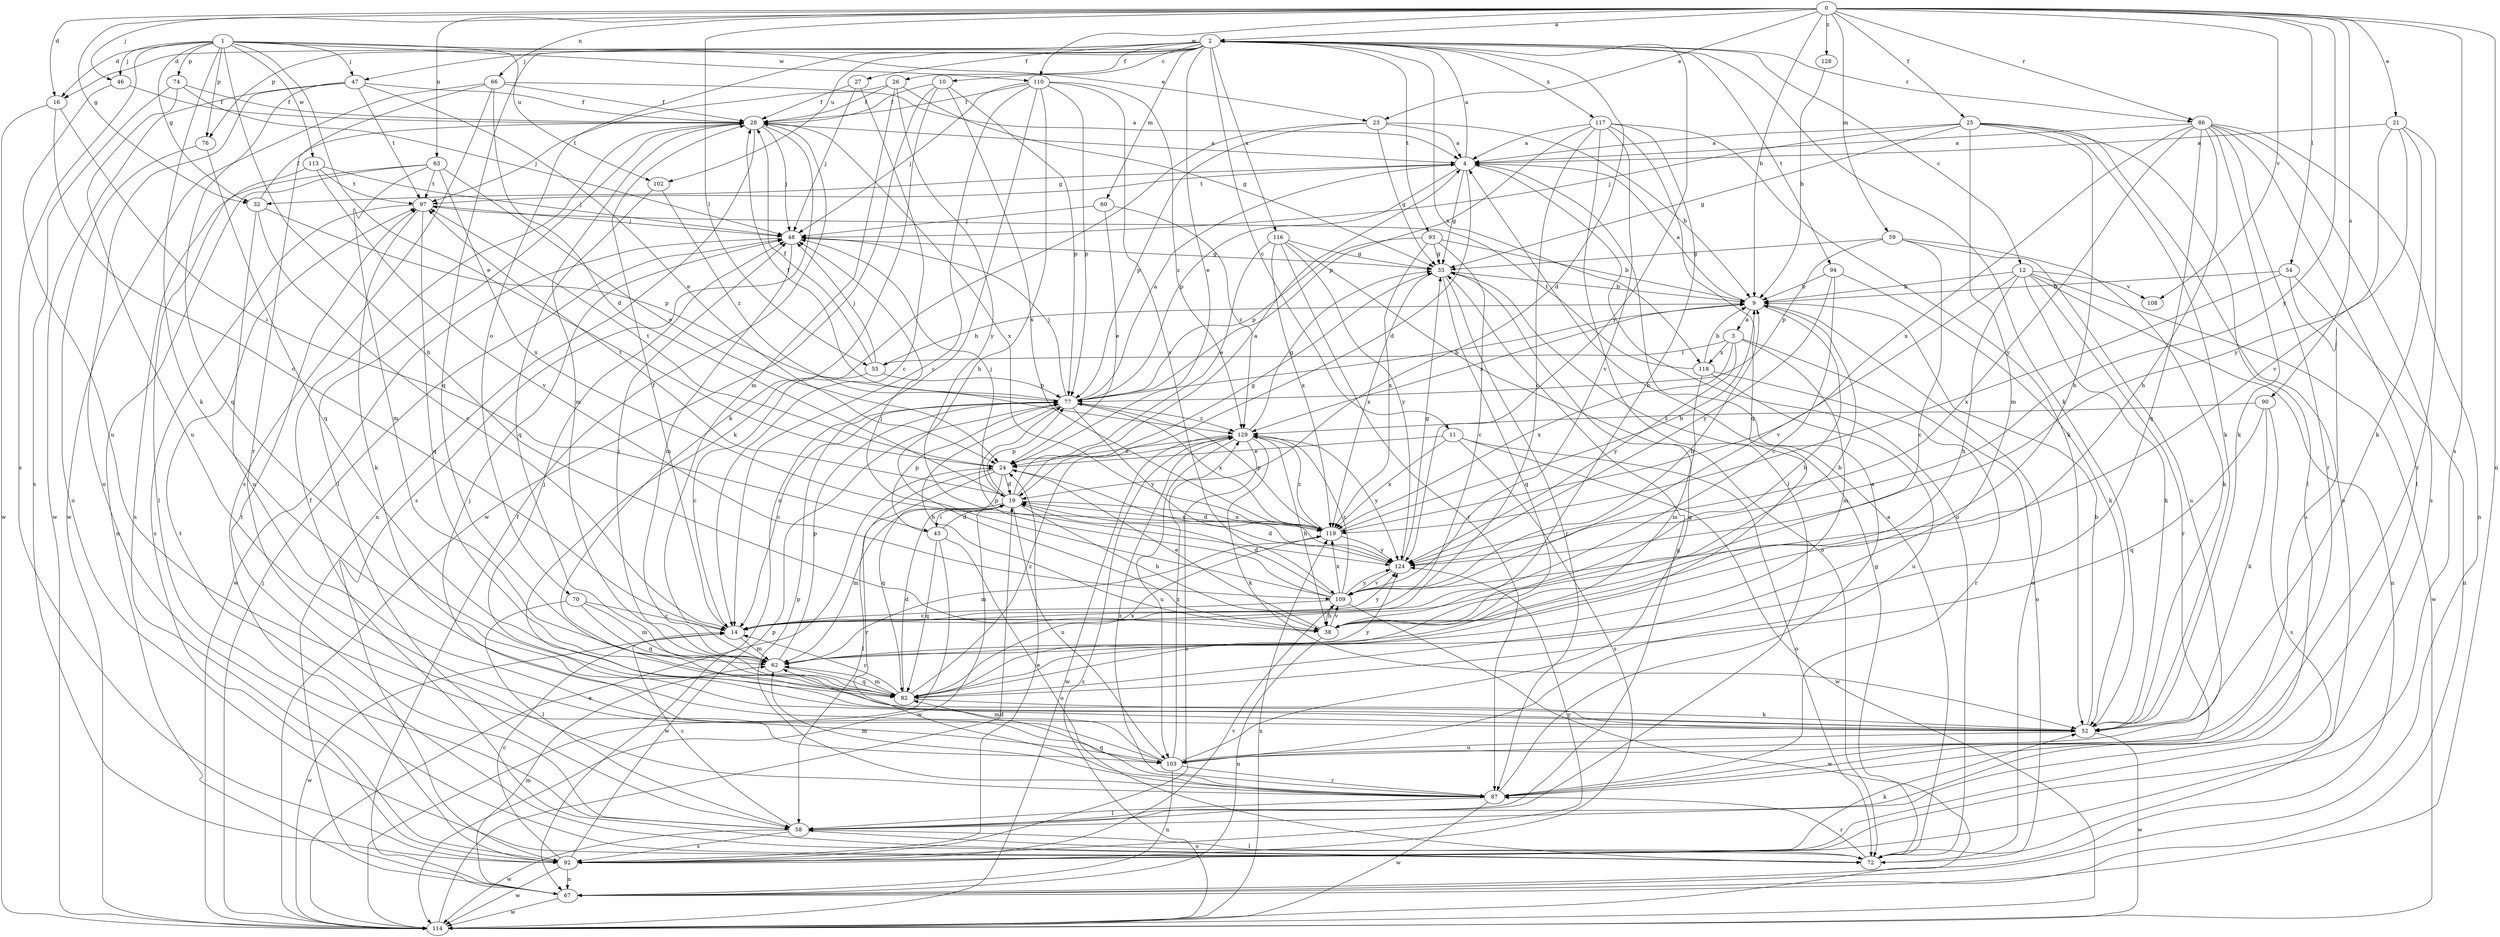 strict digraph  {
0;
1;
2;
3;
4;
9;
10;
11;
12;
14;
16;
19;
21;
23;
24;
25;
26;
27;
28;
32;
33;
38;
43;
46;
47;
48;
52;
54;
55;
58;
59;
60;
62;
63;
66;
67;
70;
72;
74;
76;
77;
82;
86;
87;
90;
92;
93;
94;
97;
102;
103;
108;
109;
110;
113;
114;
116;
117;
118;
119;
124;
128;
129;
0 -> 2  [label=a];
0 -> 9  [label=b];
0 -> 16  [label=d];
0 -> 21  [label=e];
0 -> 23  [label=e];
0 -> 25  [label=f];
0 -> 32  [label=g];
0 -> 46  [label=j];
0 -> 54  [label=l];
0 -> 55  [label=l];
0 -> 59  [label=m];
0 -> 63  [label=n];
0 -> 66  [label=n];
0 -> 67  [label=n];
0 -> 86  [label=r];
0 -> 90  [label=s];
0 -> 92  [label=s];
0 -> 108  [label=v];
0 -> 110  [label=w];
0 -> 124  [label=y];
0 -> 128  [label=z];
1 -> 16  [label=d];
1 -> 23  [label=e];
1 -> 24  [label=e];
1 -> 32  [label=g];
1 -> 38  [label=h];
1 -> 46  [label=j];
1 -> 47  [label=j];
1 -> 52  [label=k];
1 -> 74  [label=p];
1 -> 76  [label=p];
1 -> 92  [label=s];
1 -> 102  [label=u];
1 -> 110  [label=w];
1 -> 113  [label=w];
2 -> 10  [label=c];
2 -> 11  [label=c];
2 -> 12  [label=c];
2 -> 16  [label=d];
2 -> 19  [label=d];
2 -> 24  [label=e];
2 -> 26  [label=f];
2 -> 27  [label=f];
2 -> 47  [label=j];
2 -> 52  [label=k];
2 -> 60  [label=m];
2 -> 70  [label=o];
2 -> 76  [label=p];
2 -> 82  [label=q];
2 -> 86  [label=r];
2 -> 93  [label=t];
2 -> 94  [label=t];
2 -> 102  [label=u];
2 -> 116  [label=x];
2 -> 117  [label=x];
2 -> 118  [label=x];
2 -> 124  [label=y];
3 -> 55  [label=l];
3 -> 62  [label=m];
3 -> 72  [label=o];
3 -> 118  [label=x];
3 -> 119  [label=x];
3 -> 124  [label=y];
4 -> 2  [label=a];
4 -> 19  [label=d];
4 -> 32  [label=g];
4 -> 33  [label=g];
4 -> 72  [label=o];
4 -> 77  [label=p];
4 -> 97  [label=t];
9 -> 3  [label=a];
9 -> 4  [label=a];
9 -> 38  [label=h];
9 -> 72  [label=o];
9 -> 129  [label=z];
10 -> 28  [label=f];
10 -> 52  [label=k];
10 -> 77  [label=p];
10 -> 114  [label=w];
10 -> 119  [label=x];
11 -> 24  [label=e];
11 -> 72  [label=o];
11 -> 92  [label=s];
11 -> 114  [label=w];
11 -> 119  [label=x];
12 -> 9  [label=b];
12 -> 38  [label=h];
12 -> 52  [label=k];
12 -> 67  [label=n];
12 -> 87  [label=r];
12 -> 108  [label=v];
12 -> 109  [label=v];
12 -> 114  [label=w];
14 -> 28  [label=f];
14 -> 62  [label=m];
14 -> 114  [label=w];
14 -> 124  [label=y];
16 -> 14  [label=c];
16 -> 43  [label=i];
16 -> 114  [label=w];
19 -> 4  [label=a];
19 -> 33  [label=g];
19 -> 38  [label=h];
19 -> 43  [label=i];
19 -> 48  [label=j];
19 -> 62  [label=m];
19 -> 77  [label=p];
19 -> 97  [label=t];
19 -> 103  [label=u];
19 -> 114  [label=w];
19 -> 119  [label=x];
21 -> 4  [label=a];
21 -> 52  [label=k];
21 -> 87  [label=r];
21 -> 109  [label=v];
21 -> 124  [label=y];
23 -> 4  [label=a];
23 -> 9  [label=b];
23 -> 33  [label=g];
23 -> 52  [label=k];
23 -> 77  [label=p];
24 -> 19  [label=d];
24 -> 58  [label=l];
24 -> 82  [label=q];
24 -> 87  [label=r];
24 -> 97  [label=t];
24 -> 124  [label=y];
25 -> 4  [label=a];
25 -> 33  [label=g];
25 -> 38  [label=h];
25 -> 48  [label=j];
25 -> 52  [label=k];
25 -> 58  [label=l];
25 -> 62  [label=m];
25 -> 72  [label=o];
26 -> 28  [label=f];
26 -> 33  [label=g];
26 -> 62  [label=m];
26 -> 97  [label=t];
26 -> 124  [label=y];
27 -> 14  [label=c];
27 -> 28  [label=f];
27 -> 48  [label=j];
28 -> 4  [label=a];
28 -> 48  [label=j];
28 -> 58  [label=l];
28 -> 62  [label=m];
28 -> 67  [label=n];
28 -> 92  [label=s];
28 -> 119  [label=x];
32 -> 14  [label=c];
32 -> 28  [label=f];
32 -> 77  [label=p];
32 -> 103  [label=u];
33 -> 9  [label=b];
33 -> 82  [label=q];
33 -> 87  [label=r];
33 -> 119  [label=x];
38 -> 9  [label=b];
38 -> 24  [label=e];
38 -> 67  [label=n];
38 -> 109  [label=v];
43 -> 19  [label=d];
43 -> 72  [label=o];
43 -> 77  [label=p];
43 -> 82  [label=q];
43 -> 114  [label=w];
46 -> 28  [label=f];
46 -> 103  [label=u];
47 -> 24  [label=e];
47 -> 28  [label=f];
47 -> 72  [label=o];
47 -> 82  [label=q];
47 -> 97  [label=t];
47 -> 114  [label=w];
48 -> 33  [label=g];
48 -> 62  [label=m];
48 -> 114  [label=w];
52 -> 9  [label=b];
52 -> 48  [label=j];
52 -> 103  [label=u];
52 -> 114  [label=w];
54 -> 9  [label=b];
54 -> 67  [label=n];
54 -> 103  [label=u];
54 -> 119  [label=x];
55 -> 9  [label=b];
55 -> 14  [label=c];
55 -> 28  [label=f];
55 -> 48  [label=j];
55 -> 77  [label=p];
58 -> 14  [label=c];
58 -> 33  [label=g];
58 -> 72  [label=o];
58 -> 92  [label=s];
58 -> 97  [label=t];
58 -> 114  [label=w];
59 -> 14  [label=c];
59 -> 33  [label=g];
59 -> 52  [label=k];
59 -> 77  [label=p];
59 -> 103  [label=u];
60 -> 24  [label=e];
60 -> 48  [label=j];
60 -> 129  [label=z];
62 -> 48  [label=j];
62 -> 77  [label=p];
62 -> 82  [label=q];
63 -> 24  [label=e];
63 -> 62  [label=m];
63 -> 67  [label=n];
63 -> 92  [label=s];
63 -> 97  [label=t];
63 -> 119  [label=x];
66 -> 4  [label=a];
66 -> 19  [label=d];
66 -> 28  [label=f];
66 -> 87  [label=r];
66 -> 92  [label=s];
66 -> 114  [label=w];
67 -> 28  [label=f];
67 -> 62  [label=m];
67 -> 114  [label=w];
70 -> 14  [label=c];
70 -> 58  [label=l];
70 -> 62  [label=m];
70 -> 82  [label=q];
72 -> 4  [label=a];
72 -> 28  [label=f];
72 -> 33  [label=g];
72 -> 58  [label=l];
72 -> 87  [label=r];
72 -> 97  [label=t];
74 -> 28  [label=f];
74 -> 48  [label=j];
74 -> 92  [label=s];
74 -> 103  [label=u];
76 -> 72  [label=o];
76 -> 82  [label=q];
77 -> 4  [label=a];
77 -> 9  [label=b];
77 -> 14  [label=c];
77 -> 28  [label=f];
77 -> 38  [label=h];
77 -> 48  [label=j];
77 -> 119  [label=x];
77 -> 124  [label=y];
77 -> 129  [label=z];
82 -> 14  [label=c];
82 -> 19  [label=d];
82 -> 52  [label=k];
82 -> 62  [label=m];
82 -> 119  [label=x];
82 -> 124  [label=y];
82 -> 129  [label=z];
86 -> 4  [label=a];
86 -> 38  [label=h];
86 -> 52  [label=k];
86 -> 58  [label=l];
86 -> 67  [label=n];
86 -> 82  [label=q];
86 -> 87  [label=r];
86 -> 92  [label=s];
86 -> 119  [label=x];
86 -> 124  [label=y];
87 -> 4  [label=a];
87 -> 58  [label=l];
87 -> 62  [label=m];
87 -> 77  [label=p];
87 -> 82  [label=q];
87 -> 114  [label=w];
87 -> 129  [label=z];
90 -> 52  [label=k];
90 -> 82  [label=q];
90 -> 92  [label=s];
90 -> 129  [label=z];
92 -> 14  [label=c];
92 -> 24  [label=e];
92 -> 52  [label=k];
92 -> 67  [label=n];
92 -> 77  [label=p];
92 -> 109  [label=v];
92 -> 114  [label=w];
92 -> 124  [label=y];
93 -> 9  [label=b];
93 -> 14  [label=c];
93 -> 33  [label=g];
93 -> 77  [label=p];
93 -> 119  [label=x];
94 -> 9  [label=b];
94 -> 14  [label=c];
94 -> 52  [label=k];
94 -> 124  [label=y];
97 -> 48  [label=j];
97 -> 52  [label=k];
97 -> 82  [label=q];
97 -> 92  [label=s];
102 -> 82  [label=q];
102 -> 129  [label=z];
103 -> 33  [label=g];
103 -> 48  [label=j];
103 -> 62  [label=m];
103 -> 67  [label=n];
103 -> 87  [label=r];
103 -> 129  [label=z];
109 -> 9  [label=b];
109 -> 14  [label=c];
109 -> 19  [label=d];
109 -> 38  [label=h];
109 -> 48  [label=j];
109 -> 77  [label=p];
109 -> 114  [label=w];
109 -> 119  [label=x];
109 -> 124  [label=y];
109 -> 129  [label=z];
110 -> 14  [label=c];
110 -> 28  [label=f];
110 -> 38  [label=h];
110 -> 48  [label=j];
110 -> 67  [label=n];
110 -> 77  [label=p];
110 -> 109  [label=v];
110 -> 129  [label=z];
113 -> 48  [label=j];
113 -> 58  [label=l];
113 -> 97  [label=t];
113 -> 109  [label=v];
114 -> 19  [label=d];
114 -> 24  [label=e];
114 -> 48  [label=j];
114 -> 119  [label=x];
114 -> 129  [label=z];
116 -> 24  [label=e];
116 -> 33  [label=g];
116 -> 72  [label=o];
116 -> 87  [label=r];
116 -> 119  [label=x];
116 -> 124  [label=y];
117 -> 4  [label=a];
117 -> 14  [label=c];
117 -> 38  [label=h];
117 -> 52  [label=k];
117 -> 58  [label=l];
117 -> 77  [label=p];
117 -> 82  [label=q];
117 -> 109  [label=v];
118 -> 9  [label=b];
118 -> 62  [label=m];
118 -> 87  [label=r];
118 -> 97  [label=t];
118 -> 103  [label=u];
119 -> 9  [label=b];
119 -> 19  [label=d];
119 -> 62  [label=m];
119 -> 77  [label=p];
119 -> 124  [label=y];
119 -> 129  [label=z];
124 -> 19  [label=d];
124 -> 33  [label=g];
124 -> 109  [label=v];
128 -> 9  [label=b];
129 -> 24  [label=e];
129 -> 33  [label=g];
129 -> 38  [label=h];
129 -> 52  [label=k];
129 -> 92  [label=s];
129 -> 103  [label=u];
129 -> 114  [label=w];
129 -> 124  [label=y];
}

